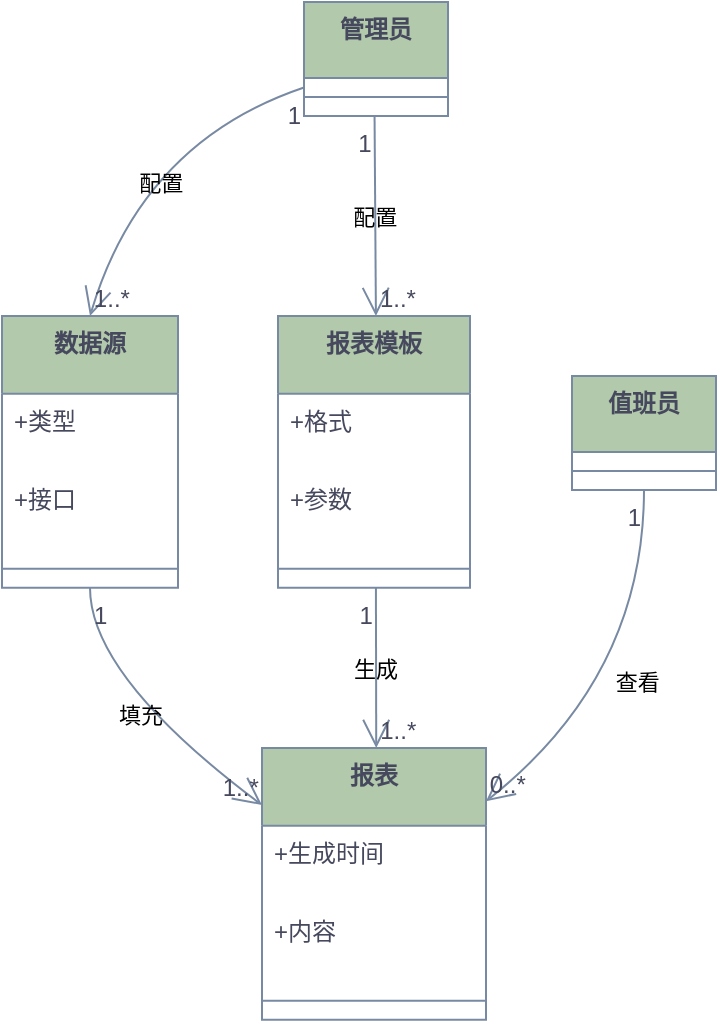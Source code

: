 <mxfile version="26.2.15">
  <diagram name="第 1 页" id="wNrCjzlm66pnk7mHvyiu">
    <mxGraphModel dx="1213" dy="828" grid="1" gridSize="10" guides="1" tooltips="1" connect="1" arrows="1" fold="1" page="1" pageScale="1" pageWidth="827" pageHeight="1169" math="0" shadow="0">
      <root>
        <mxCell id="0" />
        <mxCell id="1" parent="0" />
        <mxCell id="zrEPD6u24AB79g9agFTu-1" value="值班员" style="swimlane;fontStyle=1;align=center;verticalAlign=top;childLayout=stackLayout;horizontal=1;startSize=38;horizontalStack=0;resizeParent=1;resizeParentMax=0;resizeLast=0;collapsible=0;marginBottom=0;labelBackgroundColor=none;fillColor=#B2C9AB;strokeColor=#788AA3;fontColor=#46495D;" vertex="1" parent="1">
          <mxGeometry x="305" y="207" width="72" height="57" as="geometry" />
        </mxCell>
        <mxCell id="zrEPD6u24AB79g9agFTu-2" style="line;strokeWidth=1;fillColor=none;align=left;verticalAlign=middle;spacingTop=-1;spacingLeft=3;spacingRight=3;rotatable=0;labelPosition=right;points=[];portConstraint=eastwest;strokeColor=#788AA3;labelBackgroundColor=none;fontColor=#46495D;" vertex="1" parent="zrEPD6u24AB79g9agFTu-1">
          <mxGeometry y="38" width="72" height="19" as="geometry" />
        </mxCell>
        <mxCell id="zrEPD6u24AB79g9agFTu-3" value="管理员" style="swimlane;fontStyle=1;align=center;verticalAlign=top;childLayout=stackLayout;horizontal=1;startSize=38;horizontalStack=0;resizeParent=1;resizeParentMax=0;resizeLast=0;collapsible=0;marginBottom=0;labelBackgroundColor=none;fillColor=#B2C9AB;strokeColor=#788AA3;fontColor=#46495D;" vertex="1" parent="1">
          <mxGeometry x="171" y="20" width="72" height="57" as="geometry" />
        </mxCell>
        <mxCell id="zrEPD6u24AB79g9agFTu-4" style="line;strokeWidth=1;fillColor=none;align=left;verticalAlign=middle;spacingTop=-1;spacingLeft=3;spacingRight=3;rotatable=0;labelPosition=right;points=[];portConstraint=eastwest;strokeColor=#788AA3;labelBackgroundColor=none;fontColor=#46495D;" vertex="1" parent="zrEPD6u24AB79g9agFTu-3">
          <mxGeometry y="38" width="72" height="19" as="geometry" />
        </mxCell>
        <mxCell id="zrEPD6u24AB79g9agFTu-5" value="数据源" style="swimlane;fontStyle=1;align=center;verticalAlign=top;childLayout=stackLayout;horizontal=1;startSize=38.857;horizontalStack=0;resizeParent=1;resizeParentMax=0;resizeLast=0;collapsible=0;marginBottom=0;labelBackgroundColor=none;fillColor=#B2C9AB;strokeColor=#788AA3;fontColor=#46495D;" vertex="1" parent="1">
          <mxGeometry x="20" y="177" width="88" height="135.857" as="geometry" />
        </mxCell>
        <mxCell id="zrEPD6u24AB79g9agFTu-6" value="+类型" style="text;strokeColor=none;fillColor=none;align=left;verticalAlign=top;spacingLeft=4;spacingRight=4;overflow=hidden;rotatable=0;points=[[0,0.5],[1,0.5]];portConstraint=eastwest;labelBackgroundColor=none;fontColor=#46495D;" vertex="1" parent="zrEPD6u24AB79g9agFTu-5">
          <mxGeometry y="38.857" width="88" height="39" as="geometry" />
        </mxCell>
        <mxCell id="zrEPD6u24AB79g9agFTu-7" value="+接口" style="text;strokeColor=none;fillColor=none;align=left;verticalAlign=top;spacingLeft=4;spacingRight=4;overflow=hidden;rotatable=0;points=[[0,0.5],[1,0.5]];portConstraint=eastwest;labelBackgroundColor=none;fontColor=#46495D;" vertex="1" parent="zrEPD6u24AB79g9agFTu-5">
          <mxGeometry y="77.857" width="88" height="39" as="geometry" />
        </mxCell>
        <mxCell id="zrEPD6u24AB79g9agFTu-8" style="line;strokeWidth=1;fillColor=none;align=left;verticalAlign=middle;spacingTop=-1;spacingLeft=3;spacingRight=3;rotatable=0;labelPosition=right;points=[];portConstraint=eastwest;strokeColor=#788AA3;labelBackgroundColor=none;fontColor=#46495D;" vertex="1" parent="zrEPD6u24AB79g9agFTu-5">
          <mxGeometry y="116.857" width="88" height="19" as="geometry" />
        </mxCell>
        <mxCell id="zrEPD6u24AB79g9agFTu-9" value="报表模板" style="swimlane;fontStyle=1;align=center;verticalAlign=top;childLayout=stackLayout;horizontal=1;startSize=38.857;horizontalStack=0;resizeParent=1;resizeParentMax=0;resizeLast=0;collapsible=0;marginBottom=0;labelBackgroundColor=none;fillColor=#B2C9AB;strokeColor=#788AA3;fontColor=#46495D;" vertex="1" parent="1">
          <mxGeometry x="158" y="177" width="96" height="135.857" as="geometry" />
        </mxCell>
        <mxCell id="zrEPD6u24AB79g9agFTu-10" value="+格式" style="text;strokeColor=none;fillColor=none;align=left;verticalAlign=top;spacingLeft=4;spacingRight=4;overflow=hidden;rotatable=0;points=[[0,0.5],[1,0.5]];portConstraint=eastwest;labelBackgroundColor=none;fontColor=#46495D;" vertex="1" parent="zrEPD6u24AB79g9agFTu-9">
          <mxGeometry y="38.857" width="96" height="39" as="geometry" />
        </mxCell>
        <mxCell id="zrEPD6u24AB79g9agFTu-11" value="+参数" style="text;strokeColor=none;fillColor=none;align=left;verticalAlign=top;spacingLeft=4;spacingRight=4;overflow=hidden;rotatable=0;points=[[0,0.5],[1,0.5]];portConstraint=eastwest;labelBackgroundColor=none;fontColor=#46495D;" vertex="1" parent="zrEPD6u24AB79g9agFTu-9">
          <mxGeometry y="77.857" width="96" height="39" as="geometry" />
        </mxCell>
        <mxCell id="zrEPD6u24AB79g9agFTu-12" style="line;strokeWidth=1;fillColor=none;align=left;verticalAlign=middle;spacingTop=-1;spacingLeft=3;spacingRight=3;rotatable=0;labelPosition=right;points=[];portConstraint=eastwest;strokeColor=#788AA3;labelBackgroundColor=none;fontColor=#46495D;" vertex="1" parent="zrEPD6u24AB79g9agFTu-9">
          <mxGeometry y="116.857" width="96" height="19" as="geometry" />
        </mxCell>
        <mxCell id="zrEPD6u24AB79g9agFTu-13" value="报表" style="swimlane;fontStyle=1;align=center;verticalAlign=top;childLayout=stackLayout;horizontal=1;startSize=38.857;horizontalStack=0;resizeParent=1;resizeParentMax=0;resizeLast=0;collapsible=0;marginBottom=0;labelBackgroundColor=none;fillColor=#B2C9AB;strokeColor=#788AA3;fontColor=#46495D;" vertex="1" parent="1">
          <mxGeometry x="150" y="393" width="112" height="135.857" as="geometry" />
        </mxCell>
        <mxCell id="zrEPD6u24AB79g9agFTu-14" value="+生成时间" style="text;strokeColor=none;fillColor=none;align=left;verticalAlign=top;spacingLeft=4;spacingRight=4;overflow=hidden;rotatable=0;points=[[0,0.5],[1,0.5]];portConstraint=eastwest;labelBackgroundColor=none;fontColor=#46495D;" vertex="1" parent="zrEPD6u24AB79g9agFTu-13">
          <mxGeometry y="38.857" width="112" height="39" as="geometry" />
        </mxCell>
        <mxCell id="zrEPD6u24AB79g9agFTu-15" value="+内容" style="text;strokeColor=none;fillColor=none;align=left;verticalAlign=top;spacingLeft=4;spacingRight=4;overflow=hidden;rotatable=0;points=[[0,0.5],[1,0.5]];portConstraint=eastwest;labelBackgroundColor=none;fontColor=#46495D;" vertex="1" parent="zrEPD6u24AB79g9agFTu-13">
          <mxGeometry y="77.857" width="112" height="39" as="geometry" />
        </mxCell>
        <mxCell id="zrEPD6u24AB79g9agFTu-16" style="line;strokeWidth=1;fillColor=none;align=left;verticalAlign=middle;spacingTop=-1;spacingLeft=3;spacingRight=3;rotatable=0;labelPosition=right;points=[];portConstraint=eastwest;strokeColor=#788AA3;labelBackgroundColor=none;fontColor=#46495D;" vertex="1" parent="zrEPD6u24AB79g9agFTu-13">
          <mxGeometry y="116.857" width="112" height="19" as="geometry" />
        </mxCell>
        <mxCell id="zrEPD6u24AB79g9agFTu-17" value="填充" style="curved=1;startArrow=none;endArrow=open;endSize=12;exitX=0.5;exitY=1;entryX=0;entryY=0.21;rounded=0;labelBackgroundColor=none;strokeColor=#788AA3;fontColor=default;" edge="1" parent="1" source="zrEPD6u24AB79g9agFTu-5" target="zrEPD6u24AB79g9agFTu-13">
          <mxGeometry relative="1" as="geometry">
            <Array as="points">
              <mxPoint x="64" y="357" />
            </Array>
          </mxGeometry>
        </mxCell>
        <mxCell id="zrEPD6u24AB79g9agFTu-18" value="1" style="edgeLabel;resizable=0;labelBackgroundColor=none;fontSize=12;align=left;verticalAlign=top;fontColor=#46495D;" vertex="1" parent="zrEPD6u24AB79g9agFTu-17">
          <mxGeometry x="-1" relative="1" as="geometry" />
        </mxCell>
        <mxCell id="zrEPD6u24AB79g9agFTu-19" value="1..*" style="edgeLabel;resizable=0;labelBackgroundColor=none;fontSize=12;align=right;verticalAlign=bottom;fontColor=#46495D;" vertex="1" parent="zrEPD6u24AB79g9agFTu-17">
          <mxGeometry x="1" relative="1" as="geometry" />
        </mxCell>
        <mxCell id="zrEPD6u24AB79g9agFTu-20" value="生成" style="curved=1;startArrow=none;endArrow=open;endSize=12;exitX=0.51;exitY=1;entryX=0.51;entryY=0;rounded=0;labelBackgroundColor=none;strokeColor=#788AA3;fontColor=default;" edge="1" parent="1" source="zrEPD6u24AB79g9agFTu-9" target="zrEPD6u24AB79g9agFTu-13">
          <mxGeometry relative="1" as="geometry">
            <Array as="points" />
          </mxGeometry>
        </mxCell>
        <mxCell id="zrEPD6u24AB79g9agFTu-21" value="1" style="edgeLabel;resizable=0;labelBackgroundColor=none;fontSize=12;align=right;verticalAlign=top;fontColor=#46495D;" vertex="1" parent="zrEPD6u24AB79g9agFTu-20">
          <mxGeometry x="-1" relative="1" as="geometry" />
        </mxCell>
        <mxCell id="zrEPD6u24AB79g9agFTu-22" value="1..*" style="edgeLabel;resizable=0;labelBackgroundColor=none;fontSize=12;align=left;verticalAlign=bottom;fontColor=#46495D;" vertex="1" parent="zrEPD6u24AB79g9agFTu-20">
          <mxGeometry x="1" relative="1" as="geometry" />
        </mxCell>
        <mxCell id="zrEPD6u24AB79g9agFTu-23" value="查看" style="curved=1;startArrow=none;endArrow=open;endSize=12;exitX=0.5;exitY=1;entryX=1.01;entryY=0.19;rounded=0;labelBackgroundColor=none;strokeColor=#788AA3;fontColor=default;" edge="1" parent="1" source="zrEPD6u24AB79g9agFTu-1" target="zrEPD6u24AB79g9agFTu-13">
          <mxGeometry relative="1" as="geometry">
            <Array as="points">
              <mxPoint x="341" y="357" />
            </Array>
          </mxGeometry>
        </mxCell>
        <mxCell id="zrEPD6u24AB79g9agFTu-24" value="1" style="edgeLabel;resizable=0;labelBackgroundColor=none;fontSize=12;align=right;verticalAlign=top;fontColor=#46495D;" vertex="1" parent="zrEPD6u24AB79g9agFTu-23">
          <mxGeometry x="-1" relative="1" as="geometry" />
        </mxCell>
        <mxCell id="zrEPD6u24AB79g9agFTu-25" value="0..*" style="edgeLabel;resizable=0;labelBackgroundColor=none;fontSize=12;align=left;verticalAlign=bottom;fontColor=#46495D;" vertex="1" parent="zrEPD6u24AB79g9agFTu-23">
          <mxGeometry x="1" relative="1" as="geometry" />
        </mxCell>
        <mxCell id="zrEPD6u24AB79g9agFTu-26" value="配置" style="curved=1;startArrow=none;endArrow=open;endSize=12;exitX=0.49;exitY=1;entryX=0.51;entryY=0;rounded=0;labelBackgroundColor=none;strokeColor=#788AA3;fontColor=default;" edge="1" parent="1" source="zrEPD6u24AB79g9agFTu-3" target="zrEPD6u24AB79g9agFTu-9">
          <mxGeometry relative="1" as="geometry">
            <Array as="points" />
          </mxGeometry>
        </mxCell>
        <mxCell id="zrEPD6u24AB79g9agFTu-27" value="1" style="edgeLabel;resizable=0;labelBackgroundColor=none;fontSize=12;align=right;verticalAlign=top;fontColor=#46495D;" vertex="1" parent="zrEPD6u24AB79g9agFTu-26">
          <mxGeometry x="-1" relative="1" as="geometry" />
        </mxCell>
        <mxCell id="zrEPD6u24AB79g9agFTu-28" value="1..*" style="edgeLabel;resizable=0;labelBackgroundColor=none;fontSize=12;align=left;verticalAlign=bottom;fontColor=#46495D;" vertex="1" parent="zrEPD6u24AB79g9agFTu-26">
          <mxGeometry x="1" relative="1" as="geometry" />
        </mxCell>
        <mxCell id="zrEPD6u24AB79g9agFTu-32" value="配置" style="curved=1;startArrow=none;endArrow=open;endSize=12;exitX=0;exitY=0.75;entryX=0.5;entryY=0;rounded=0;labelBackgroundColor=none;strokeColor=#788AA3;fontColor=default;exitDx=0;exitDy=0;entryDx=0;entryDy=0;" edge="1" parent="1" source="zrEPD6u24AB79g9agFTu-3" target="zrEPD6u24AB79g9agFTu-5">
          <mxGeometry x="0.155" y="15" relative="1" as="geometry">
            <Array as="points">
              <mxPoint x="90" y="90" />
            </Array>
            <mxPoint x="63.5" y="77" as="sourcePoint" />
            <mxPoint x="64.5" y="177" as="targetPoint" />
            <mxPoint as="offset" />
          </mxGeometry>
        </mxCell>
        <mxCell id="zrEPD6u24AB79g9agFTu-33" value="1" style="edgeLabel;resizable=0;labelBackgroundColor=none;fontSize=12;align=right;verticalAlign=top;fontColor=#46495D;" vertex="1" parent="zrEPD6u24AB79g9agFTu-32">
          <mxGeometry x="-1" relative="1" as="geometry" />
        </mxCell>
        <mxCell id="zrEPD6u24AB79g9agFTu-34" value="1..*" style="edgeLabel;resizable=0;labelBackgroundColor=none;fontSize=12;align=left;verticalAlign=bottom;fontColor=#46495D;" vertex="1" parent="zrEPD6u24AB79g9agFTu-32">
          <mxGeometry x="1" relative="1" as="geometry" />
        </mxCell>
      </root>
    </mxGraphModel>
  </diagram>
</mxfile>
